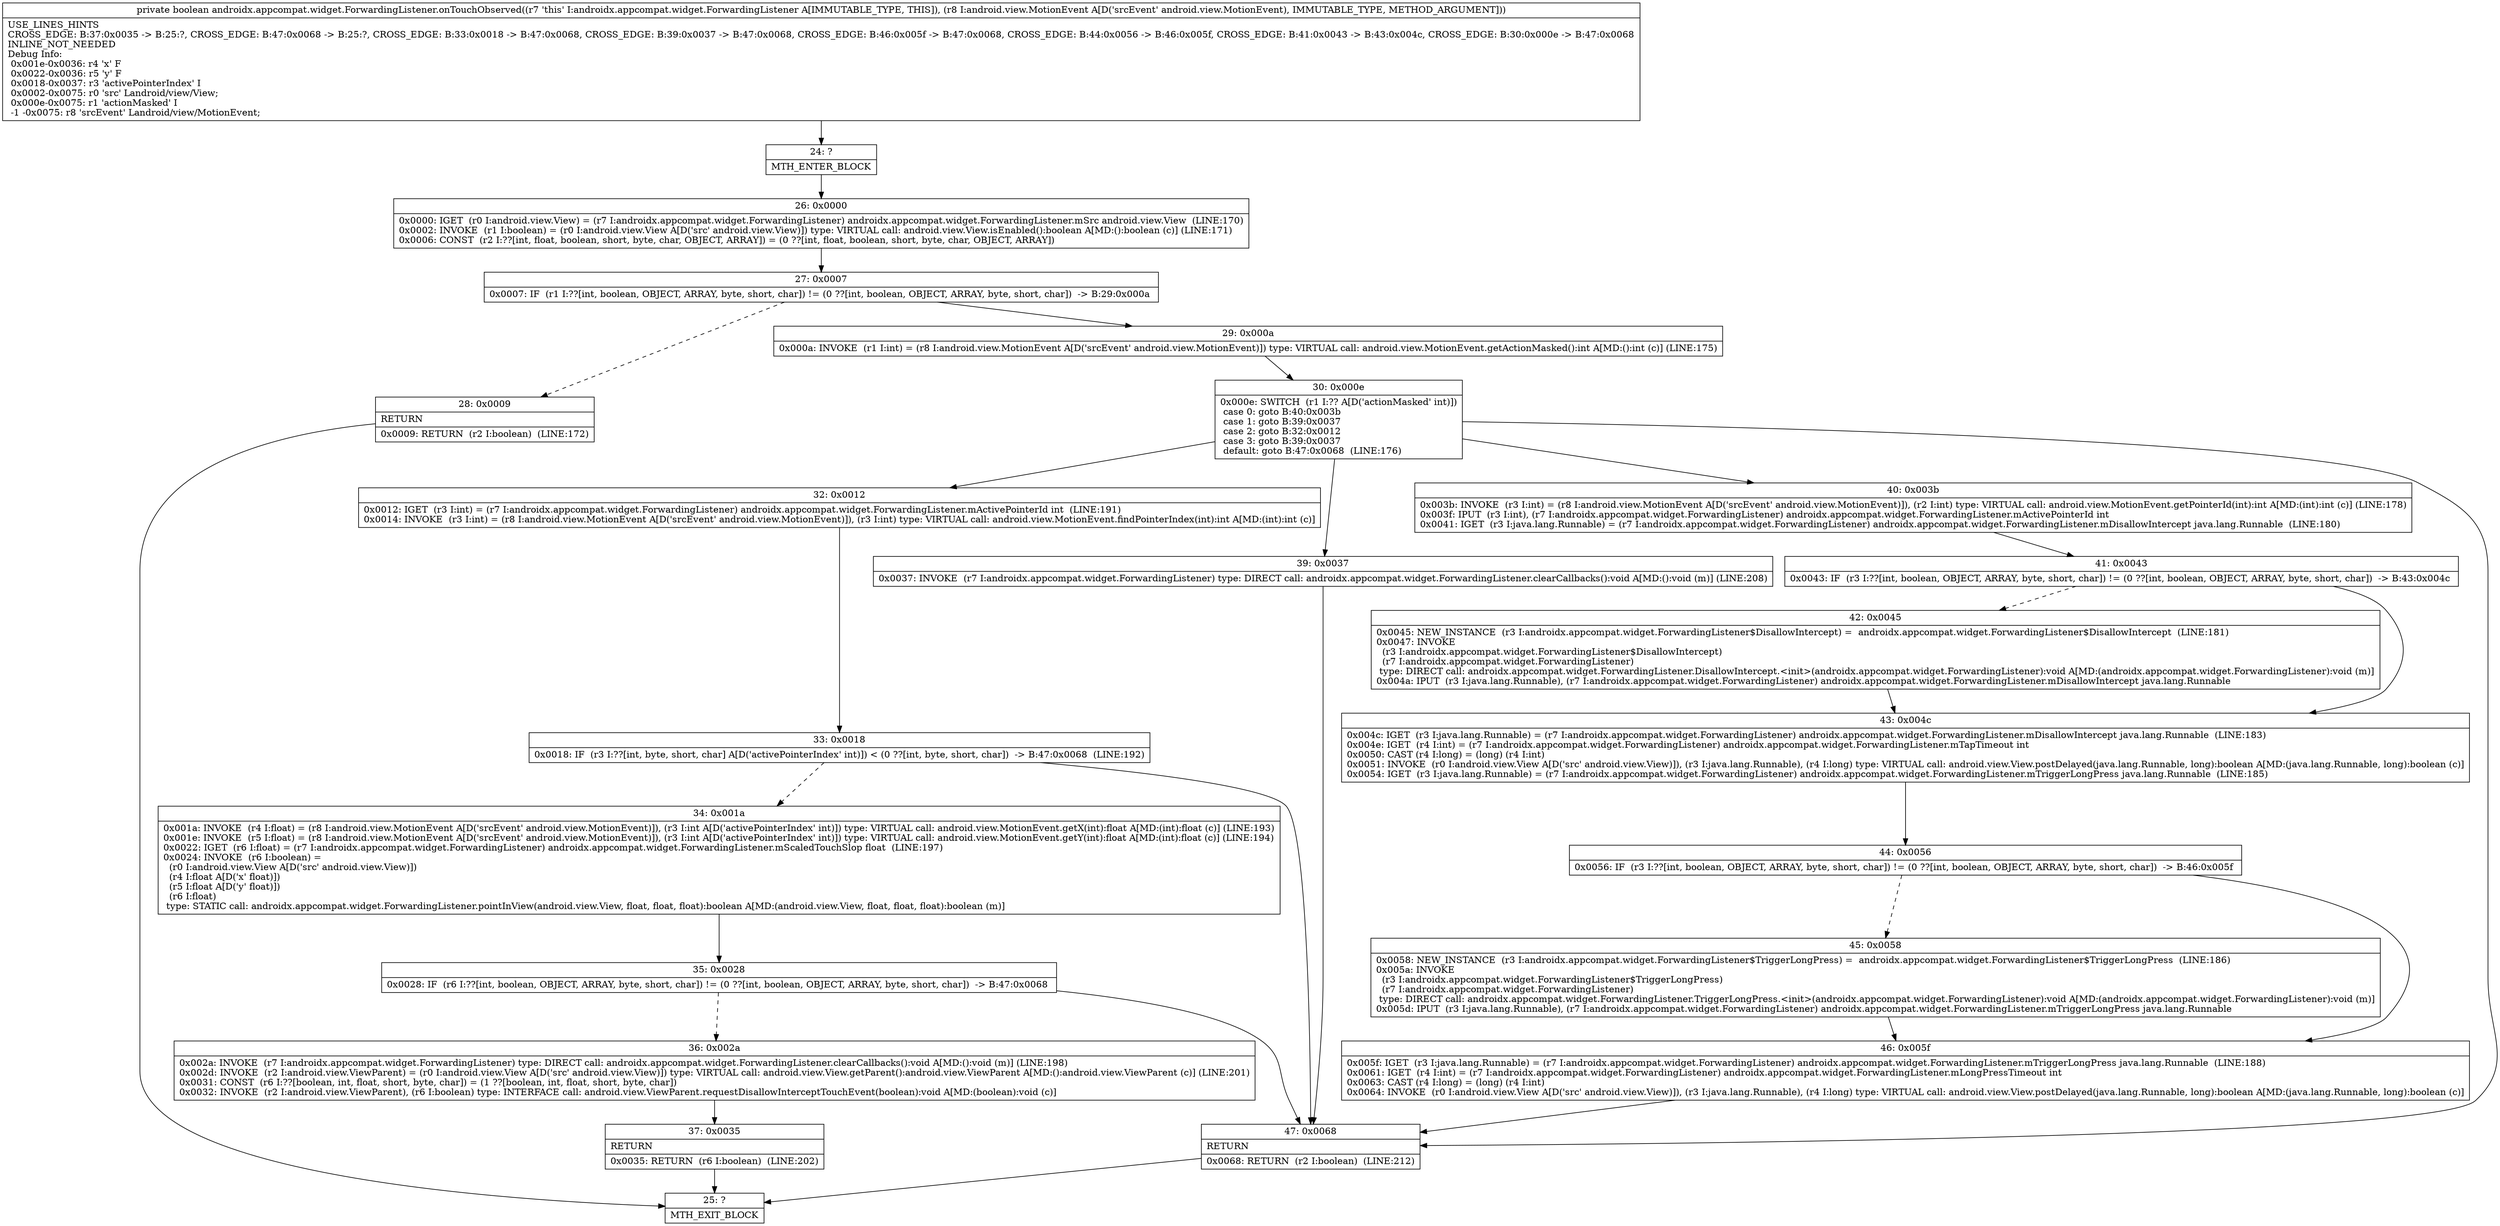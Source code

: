 digraph "CFG forandroidx.appcompat.widget.ForwardingListener.onTouchObserved(Landroid\/view\/MotionEvent;)Z" {
Node_24 [shape=record,label="{24\:\ ?|MTH_ENTER_BLOCK\l}"];
Node_26 [shape=record,label="{26\:\ 0x0000|0x0000: IGET  (r0 I:android.view.View) = (r7 I:androidx.appcompat.widget.ForwardingListener) androidx.appcompat.widget.ForwardingListener.mSrc android.view.View  (LINE:170)\l0x0002: INVOKE  (r1 I:boolean) = (r0 I:android.view.View A[D('src' android.view.View)]) type: VIRTUAL call: android.view.View.isEnabled():boolean A[MD:():boolean (c)] (LINE:171)\l0x0006: CONST  (r2 I:??[int, float, boolean, short, byte, char, OBJECT, ARRAY]) = (0 ??[int, float, boolean, short, byte, char, OBJECT, ARRAY]) \l}"];
Node_27 [shape=record,label="{27\:\ 0x0007|0x0007: IF  (r1 I:??[int, boolean, OBJECT, ARRAY, byte, short, char]) != (0 ??[int, boolean, OBJECT, ARRAY, byte, short, char])  \-\> B:29:0x000a \l}"];
Node_28 [shape=record,label="{28\:\ 0x0009|RETURN\l|0x0009: RETURN  (r2 I:boolean)  (LINE:172)\l}"];
Node_25 [shape=record,label="{25\:\ ?|MTH_EXIT_BLOCK\l}"];
Node_29 [shape=record,label="{29\:\ 0x000a|0x000a: INVOKE  (r1 I:int) = (r8 I:android.view.MotionEvent A[D('srcEvent' android.view.MotionEvent)]) type: VIRTUAL call: android.view.MotionEvent.getActionMasked():int A[MD:():int (c)] (LINE:175)\l}"];
Node_30 [shape=record,label="{30\:\ 0x000e|0x000e: SWITCH  (r1 I:?? A[D('actionMasked' int)])\l case 0: goto B:40:0x003b\l case 1: goto B:39:0x0037\l case 2: goto B:32:0x0012\l case 3: goto B:39:0x0037\l default: goto B:47:0x0068  (LINE:176)\l}"];
Node_32 [shape=record,label="{32\:\ 0x0012|0x0012: IGET  (r3 I:int) = (r7 I:androidx.appcompat.widget.ForwardingListener) androidx.appcompat.widget.ForwardingListener.mActivePointerId int  (LINE:191)\l0x0014: INVOKE  (r3 I:int) = (r8 I:android.view.MotionEvent A[D('srcEvent' android.view.MotionEvent)]), (r3 I:int) type: VIRTUAL call: android.view.MotionEvent.findPointerIndex(int):int A[MD:(int):int (c)]\l}"];
Node_33 [shape=record,label="{33\:\ 0x0018|0x0018: IF  (r3 I:??[int, byte, short, char] A[D('activePointerIndex' int)]) \< (0 ??[int, byte, short, char])  \-\> B:47:0x0068  (LINE:192)\l}"];
Node_34 [shape=record,label="{34\:\ 0x001a|0x001a: INVOKE  (r4 I:float) = (r8 I:android.view.MotionEvent A[D('srcEvent' android.view.MotionEvent)]), (r3 I:int A[D('activePointerIndex' int)]) type: VIRTUAL call: android.view.MotionEvent.getX(int):float A[MD:(int):float (c)] (LINE:193)\l0x001e: INVOKE  (r5 I:float) = (r8 I:android.view.MotionEvent A[D('srcEvent' android.view.MotionEvent)]), (r3 I:int A[D('activePointerIndex' int)]) type: VIRTUAL call: android.view.MotionEvent.getY(int):float A[MD:(int):float (c)] (LINE:194)\l0x0022: IGET  (r6 I:float) = (r7 I:androidx.appcompat.widget.ForwardingListener) androidx.appcompat.widget.ForwardingListener.mScaledTouchSlop float  (LINE:197)\l0x0024: INVOKE  (r6 I:boolean) = \l  (r0 I:android.view.View A[D('src' android.view.View)])\l  (r4 I:float A[D('x' float)])\l  (r5 I:float A[D('y' float)])\l  (r6 I:float)\l type: STATIC call: androidx.appcompat.widget.ForwardingListener.pointInView(android.view.View, float, float, float):boolean A[MD:(android.view.View, float, float, float):boolean (m)]\l}"];
Node_35 [shape=record,label="{35\:\ 0x0028|0x0028: IF  (r6 I:??[int, boolean, OBJECT, ARRAY, byte, short, char]) != (0 ??[int, boolean, OBJECT, ARRAY, byte, short, char])  \-\> B:47:0x0068 \l}"];
Node_36 [shape=record,label="{36\:\ 0x002a|0x002a: INVOKE  (r7 I:androidx.appcompat.widget.ForwardingListener) type: DIRECT call: androidx.appcompat.widget.ForwardingListener.clearCallbacks():void A[MD:():void (m)] (LINE:198)\l0x002d: INVOKE  (r2 I:android.view.ViewParent) = (r0 I:android.view.View A[D('src' android.view.View)]) type: VIRTUAL call: android.view.View.getParent():android.view.ViewParent A[MD:():android.view.ViewParent (c)] (LINE:201)\l0x0031: CONST  (r6 I:??[boolean, int, float, short, byte, char]) = (1 ??[boolean, int, float, short, byte, char]) \l0x0032: INVOKE  (r2 I:android.view.ViewParent), (r6 I:boolean) type: INTERFACE call: android.view.ViewParent.requestDisallowInterceptTouchEvent(boolean):void A[MD:(boolean):void (c)]\l}"];
Node_37 [shape=record,label="{37\:\ 0x0035|RETURN\l|0x0035: RETURN  (r6 I:boolean)  (LINE:202)\l}"];
Node_39 [shape=record,label="{39\:\ 0x0037|0x0037: INVOKE  (r7 I:androidx.appcompat.widget.ForwardingListener) type: DIRECT call: androidx.appcompat.widget.ForwardingListener.clearCallbacks():void A[MD:():void (m)] (LINE:208)\l}"];
Node_40 [shape=record,label="{40\:\ 0x003b|0x003b: INVOKE  (r3 I:int) = (r8 I:android.view.MotionEvent A[D('srcEvent' android.view.MotionEvent)]), (r2 I:int) type: VIRTUAL call: android.view.MotionEvent.getPointerId(int):int A[MD:(int):int (c)] (LINE:178)\l0x003f: IPUT  (r3 I:int), (r7 I:androidx.appcompat.widget.ForwardingListener) androidx.appcompat.widget.ForwardingListener.mActivePointerId int \l0x0041: IGET  (r3 I:java.lang.Runnable) = (r7 I:androidx.appcompat.widget.ForwardingListener) androidx.appcompat.widget.ForwardingListener.mDisallowIntercept java.lang.Runnable  (LINE:180)\l}"];
Node_41 [shape=record,label="{41\:\ 0x0043|0x0043: IF  (r3 I:??[int, boolean, OBJECT, ARRAY, byte, short, char]) != (0 ??[int, boolean, OBJECT, ARRAY, byte, short, char])  \-\> B:43:0x004c \l}"];
Node_42 [shape=record,label="{42\:\ 0x0045|0x0045: NEW_INSTANCE  (r3 I:androidx.appcompat.widget.ForwardingListener$DisallowIntercept) =  androidx.appcompat.widget.ForwardingListener$DisallowIntercept  (LINE:181)\l0x0047: INVOKE  \l  (r3 I:androidx.appcompat.widget.ForwardingListener$DisallowIntercept)\l  (r7 I:androidx.appcompat.widget.ForwardingListener)\l type: DIRECT call: androidx.appcompat.widget.ForwardingListener.DisallowIntercept.\<init\>(androidx.appcompat.widget.ForwardingListener):void A[MD:(androidx.appcompat.widget.ForwardingListener):void (m)]\l0x004a: IPUT  (r3 I:java.lang.Runnable), (r7 I:androidx.appcompat.widget.ForwardingListener) androidx.appcompat.widget.ForwardingListener.mDisallowIntercept java.lang.Runnable \l}"];
Node_43 [shape=record,label="{43\:\ 0x004c|0x004c: IGET  (r3 I:java.lang.Runnable) = (r7 I:androidx.appcompat.widget.ForwardingListener) androidx.appcompat.widget.ForwardingListener.mDisallowIntercept java.lang.Runnable  (LINE:183)\l0x004e: IGET  (r4 I:int) = (r7 I:androidx.appcompat.widget.ForwardingListener) androidx.appcompat.widget.ForwardingListener.mTapTimeout int \l0x0050: CAST (r4 I:long) = (long) (r4 I:int) \l0x0051: INVOKE  (r0 I:android.view.View A[D('src' android.view.View)]), (r3 I:java.lang.Runnable), (r4 I:long) type: VIRTUAL call: android.view.View.postDelayed(java.lang.Runnable, long):boolean A[MD:(java.lang.Runnable, long):boolean (c)]\l0x0054: IGET  (r3 I:java.lang.Runnable) = (r7 I:androidx.appcompat.widget.ForwardingListener) androidx.appcompat.widget.ForwardingListener.mTriggerLongPress java.lang.Runnable  (LINE:185)\l}"];
Node_44 [shape=record,label="{44\:\ 0x0056|0x0056: IF  (r3 I:??[int, boolean, OBJECT, ARRAY, byte, short, char]) != (0 ??[int, boolean, OBJECT, ARRAY, byte, short, char])  \-\> B:46:0x005f \l}"];
Node_45 [shape=record,label="{45\:\ 0x0058|0x0058: NEW_INSTANCE  (r3 I:androidx.appcompat.widget.ForwardingListener$TriggerLongPress) =  androidx.appcompat.widget.ForwardingListener$TriggerLongPress  (LINE:186)\l0x005a: INVOKE  \l  (r3 I:androidx.appcompat.widget.ForwardingListener$TriggerLongPress)\l  (r7 I:androidx.appcompat.widget.ForwardingListener)\l type: DIRECT call: androidx.appcompat.widget.ForwardingListener.TriggerLongPress.\<init\>(androidx.appcompat.widget.ForwardingListener):void A[MD:(androidx.appcompat.widget.ForwardingListener):void (m)]\l0x005d: IPUT  (r3 I:java.lang.Runnable), (r7 I:androidx.appcompat.widget.ForwardingListener) androidx.appcompat.widget.ForwardingListener.mTriggerLongPress java.lang.Runnable \l}"];
Node_46 [shape=record,label="{46\:\ 0x005f|0x005f: IGET  (r3 I:java.lang.Runnable) = (r7 I:androidx.appcompat.widget.ForwardingListener) androidx.appcompat.widget.ForwardingListener.mTriggerLongPress java.lang.Runnable  (LINE:188)\l0x0061: IGET  (r4 I:int) = (r7 I:androidx.appcompat.widget.ForwardingListener) androidx.appcompat.widget.ForwardingListener.mLongPressTimeout int \l0x0063: CAST (r4 I:long) = (long) (r4 I:int) \l0x0064: INVOKE  (r0 I:android.view.View A[D('src' android.view.View)]), (r3 I:java.lang.Runnable), (r4 I:long) type: VIRTUAL call: android.view.View.postDelayed(java.lang.Runnable, long):boolean A[MD:(java.lang.Runnable, long):boolean (c)]\l}"];
Node_47 [shape=record,label="{47\:\ 0x0068|RETURN\l|0x0068: RETURN  (r2 I:boolean)  (LINE:212)\l}"];
MethodNode[shape=record,label="{private boolean androidx.appcompat.widget.ForwardingListener.onTouchObserved((r7 'this' I:androidx.appcompat.widget.ForwardingListener A[IMMUTABLE_TYPE, THIS]), (r8 I:android.view.MotionEvent A[D('srcEvent' android.view.MotionEvent), IMMUTABLE_TYPE, METHOD_ARGUMENT]))  | USE_LINES_HINTS\lCROSS_EDGE: B:37:0x0035 \-\> B:25:?, CROSS_EDGE: B:47:0x0068 \-\> B:25:?, CROSS_EDGE: B:33:0x0018 \-\> B:47:0x0068, CROSS_EDGE: B:39:0x0037 \-\> B:47:0x0068, CROSS_EDGE: B:46:0x005f \-\> B:47:0x0068, CROSS_EDGE: B:44:0x0056 \-\> B:46:0x005f, CROSS_EDGE: B:41:0x0043 \-\> B:43:0x004c, CROSS_EDGE: B:30:0x000e \-\> B:47:0x0068\lINLINE_NOT_NEEDED\lDebug Info:\l  0x001e\-0x0036: r4 'x' F\l  0x0022\-0x0036: r5 'y' F\l  0x0018\-0x0037: r3 'activePointerIndex' I\l  0x0002\-0x0075: r0 'src' Landroid\/view\/View;\l  0x000e\-0x0075: r1 'actionMasked' I\l  \-1 \-0x0075: r8 'srcEvent' Landroid\/view\/MotionEvent;\l}"];
MethodNode -> Node_24;Node_24 -> Node_26;
Node_26 -> Node_27;
Node_27 -> Node_28[style=dashed];
Node_27 -> Node_29;
Node_28 -> Node_25;
Node_29 -> Node_30;
Node_30 -> Node_32;
Node_30 -> Node_39;
Node_30 -> Node_40;
Node_30 -> Node_47;
Node_32 -> Node_33;
Node_33 -> Node_34[style=dashed];
Node_33 -> Node_47;
Node_34 -> Node_35;
Node_35 -> Node_36[style=dashed];
Node_35 -> Node_47;
Node_36 -> Node_37;
Node_37 -> Node_25;
Node_39 -> Node_47;
Node_40 -> Node_41;
Node_41 -> Node_42[style=dashed];
Node_41 -> Node_43;
Node_42 -> Node_43;
Node_43 -> Node_44;
Node_44 -> Node_45[style=dashed];
Node_44 -> Node_46;
Node_45 -> Node_46;
Node_46 -> Node_47;
Node_47 -> Node_25;
}

